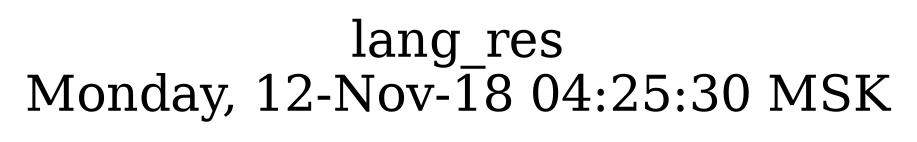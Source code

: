 digraph G {
graph [
  fontsize="24";
  label="lang_res\nMonday, 12-Nov-18 04:25:30 MSK";
  nojustify=true;
  ordering=out;
  rankdir=LR;
  size="30";
];
}
